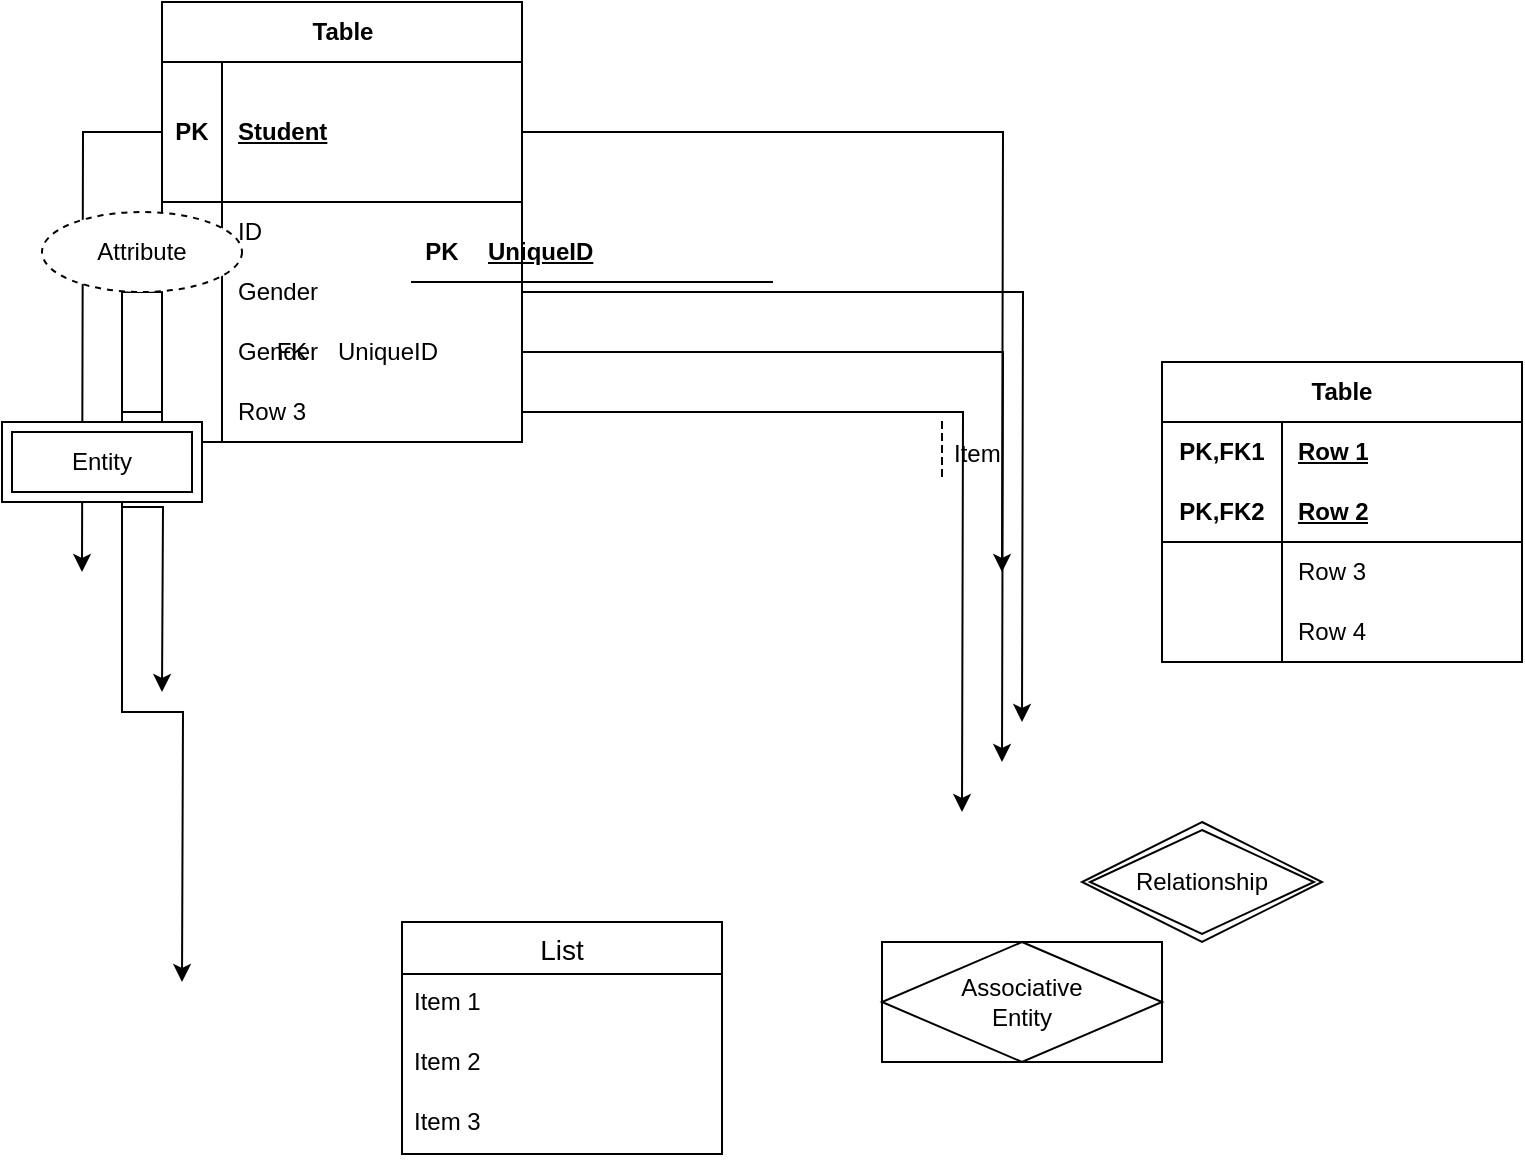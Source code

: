 <mxfile version="20.8.16" type="device"><diagram name="Page-1" id="amum8rxJN-7Pwc4Vkyfy"><mxGraphModel dx="1418" dy="820" grid="1" gridSize="10" guides="1" tooltips="1" connect="1" arrows="1" fold="1" page="1" pageScale="1" pageWidth="850" pageHeight="1100" math="0" shadow="0"><root><mxCell id="0"/><mxCell id="1" parent="0"/><mxCell id="1N843WpxDzZZ4up4GL71-1" value="Table" style="shape=table;startSize=30;container=1;collapsible=1;childLayout=tableLayout;fixedRows=1;rowLines=0;fontStyle=1;align=center;resizeLast=1;html=1;" parent="1" vertex="1"><mxGeometry x="120" y="20" width="180" height="220" as="geometry"><mxRectangle x="220" y="260" width="70" height="30" as="alternateBounds"/></mxGeometry></mxCell><mxCell id="1N843WpxDzZZ4up4GL71-2" value="" style="shape=tableRow;horizontal=0;startSize=0;swimlaneHead=0;swimlaneBody=0;fillColor=none;collapsible=0;dropTarget=0;points=[[0,0.5],[1,0.5]];portConstraint=eastwest;top=0;left=0;right=0;bottom=1;" parent="1N843WpxDzZZ4up4GL71-1" vertex="1"><mxGeometry y="30" width="180" height="70" as="geometry"/></mxCell><mxCell id="1N843WpxDzZZ4up4GL71-3" value="PK" style="shape=partialRectangle;connectable=0;fillColor=none;top=0;left=0;bottom=0;right=0;fontStyle=1;overflow=hidden;whiteSpace=wrap;html=1;" parent="1N843WpxDzZZ4up4GL71-2" vertex="1"><mxGeometry width="30" height="70" as="geometry"><mxRectangle width="30" height="70" as="alternateBounds"/></mxGeometry></mxCell><mxCell id="1N843WpxDzZZ4up4GL71-4" value="Student" style="shape=partialRectangle;connectable=0;fillColor=none;top=0;left=0;bottom=0;right=0;align=left;spacingLeft=6;fontStyle=5;overflow=hidden;whiteSpace=wrap;html=1;" parent="1N843WpxDzZZ4up4GL71-2" vertex="1"><mxGeometry x="30" width="150" height="70" as="geometry"><mxRectangle width="150" height="70" as="alternateBounds"/></mxGeometry></mxCell><mxCell id="1N843WpxDzZZ4up4GL71-5" value="" style="shape=tableRow;horizontal=0;startSize=0;swimlaneHead=0;swimlaneBody=0;fillColor=none;collapsible=0;dropTarget=0;points=[[0,0.5],[1,0.5]];portConstraint=eastwest;top=0;left=0;right=0;bottom=0;" parent="1N843WpxDzZZ4up4GL71-1" vertex="1"><mxGeometry y="100" width="180" height="30" as="geometry"/></mxCell><mxCell id="1N843WpxDzZZ4up4GL71-6" value="" style="shape=partialRectangle;connectable=0;fillColor=none;top=0;left=0;bottom=0;right=0;editable=1;overflow=hidden;whiteSpace=wrap;html=1;" parent="1N843WpxDzZZ4up4GL71-5" vertex="1"><mxGeometry width="30" height="30" as="geometry"><mxRectangle width="30" height="30" as="alternateBounds"/></mxGeometry></mxCell><mxCell id="1N843WpxDzZZ4up4GL71-7" value="ID" style="shape=partialRectangle;connectable=0;fillColor=none;top=0;left=0;bottom=0;right=0;align=left;spacingLeft=6;overflow=hidden;whiteSpace=wrap;html=1;" parent="1N843WpxDzZZ4up4GL71-5" vertex="1"><mxGeometry x="30" width="150" height="30" as="geometry"><mxRectangle width="150" height="30" as="alternateBounds"/></mxGeometry></mxCell><mxCell id="1N843WpxDzZZ4up4GL71-8" value="" style="shape=tableRow;horizontal=0;startSize=0;swimlaneHead=0;swimlaneBody=0;fillColor=none;collapsible=0;dropTarget=0;points=[[0,0.5],[1,0.5]];portConstraint=eastwest;top=0;left=0;right=0;bottom=0;" parent="1N843WpxDzZZ4up4GL71-1" vertex="1"><mxGeometry y="130" width="180" height="30" as="geometry"/></mxCell><mxCell id="1N843WpxDzZZ4up4GL71-9" value="" style="shape=partialRectangle;connectable=0;fillColor=none;top=0;left=0;bottom=0;right=0;editable=1;overflow=hidden;whiteSpace=wrap;html=1;" parent="1N843WpxDzZZ4up4GL71-8" vertex="1"><mxGeometry width="30" height="30" as="geometry"><mxRectangle width="30" height="30" as="alternateBounds"/></mxGeometry></mxCell><mxCell id="1N843WpxDzZZ4up4GL71-10" value="Gender" style="shape=partialRectangle;connectable=0;fillColor=none;top=0;left=0;bottom=0;right=0;align=left;spacingLeft=6;overflow=hidden;whiteSpace=wrap;html=1;" parent="1N843WpxDzZZ4up4GL71-8" vertex="1"><mxGeometry x="30" width="150" height="30" as="geometry"><mxRectangle width="150" height="30" as="alternateBounds"/></mxGeometry></mxCell><mxCell id="1N843WpxDzZZ4up4GL71-15" value="" style="shape=tableRow;horizontal=0;startSize=0;swimlaneHead=0;swimlaneBody=0;fillColor=none;collapsible=0;dropTarget=0;points=[[0,0.5],[1,0.5]];portConstraint=eastwest;top=0;left=0;right=0;bottom=0;" parent="1N843WpxDzZZ4up4GL71-1" vertex="1"><mxGeometry y="160" width="180" height="30" as="geometry"/></mxCell><mxCell id="1N843WpxDzZZ4up4GL71-16" value="" style="shape=partialRectangle;connectable=0;fillColor=none;top=0;left=0;bottom=0;right=0;editable=1;overflow=hidden;whiteSpace=wrap;html=1;" parent="1N843WpxDzZZ4up4GL71-15" vertex="1"><mxGeometry width="30" height="30" as="geometry"><mxRectangle width="30" height="30" as="alternateBounds"/></mxGeometry></mxCell><mxCell id="1N843WpxDzZZ4up4GL71-17" value="Gender" style="shape=partialRectangle;connectable=0;fillColor=none;top=0;left=0;bottom=0;right=0;align=left;spacingLeft=6;overflow=hidden;whiteSpace=wrap;html=1;" parent="1N843WpxDzZZ4up4GL71-15" vertex="1"><mxGeometry x="30" width="150" height="30" as="geometry"><mxRectangle width="150" height="30" as="alternateBounds"/></mxGeometry></mxCell><mxCell id="1N843WpxDzZZ4up4GL71-11" value="" style="shape=tableRow;horizontal=0;startSize=0;swimlaneHead=0;swimlaneBody=0;fillColor=none;collapsible=0;dropTarget=0;points=[[0,0.5],[1,0.5]];portConstraint=eastwest;top=0;left=0;right=0;bottom=0;" parent="1N843WpxDzZZ4up4GL71-1" vertex="1"><mxGeometry y="190" width="180" height="30" as="geometry"/></mxCell><mxCell id="1N843WpxDzZZ4up4GL71-12" value="" style="shape=partialRectangle;connectable=0;fillColor=none;top=0;left=0;bottom=0;right=0;editable=1;overflow=hidden;whiteSpace=wrap;html=1;" parent="1N843WpxDzZZ4up4GL71-11" vertex="1"><mxGeometry width="30" height="30" as="geometry"><mxRectangle width="30" height="30" as="alternateBounds"/></mxGeometry></mxCell><mxCell id="1N843WpxDzZZ4up4GL71-13" value="Row 3" style="shape=partialRectangle;connectable=0;fillColor=none;top=0;left=0;bottom=0;right=0;align=left;spacingLeft=6;overflow=hidden;whiteSpace=wrap;html=1;" parent="1N843WpxDzZZ4up4GL71-11" vertex="1"><mxGeometry x="30" width="150" height="30" as="geometry"><mxRectangle width="150" height="30" as="alternateBounds"/></mxGeometry></mxCell><mxCell id="1N843WpxDzZZ4up4GL71-21" style="edgeStyle=orthogonalEdgeStyle;rounded=0;orthogonalLoop=1;jettySize=auto;html=1;" parent="1" source="1N843WpxDzZZ4up4GL71-2" edge="1"><mxGeometry relative="1" as="geometry"><mxPoint x="80" y="305.0" as="targetPoint"/></mxGeometry></mxCell><mxCell id="1N843WpxDzZZ4up4GL71-22" style="edgeStyle=orthogonalEdgeStyle;rounded=0;orthogonalLoop=1;jettySize=auto;html=1;" parent="1" source="1N843WpxDzZZ4up4GL71-2" edge="1"><mxGeometry relative="1" as="geometry"><mxPoint x="540.0" y="305.0" as="targetPoint"/></mxGeometry></mxCell><mxCell id="1N843WpxDzZZ4up4GL71-24" style="edgeStyle=orthogonalEdgeStyle;rounded=0;orthogonalLoop=1;jettySize=auto;html=1;" parent="1" source="1N843WpxDzZZ4up4GL71-8" edge="1"><mxGeometry relative="1" as="geometry"><mxPoint x="120" y="365.0" as="targetPoint"/></mxGeometry></mxCell><mxCell id="1N843WpxDzZZ4up4GL71-25" style="edgeStyle=orthogonalEdgeStyle;rounded=0;orthogonalLoop=1;jettySize=auto;html=1;" parent="1" source="1N843WpxDzZZ4up4GL71-8" edge="1"><mxGeometry relative="1" as="geometry"><mxPoint x="550.0" y="380.0" as="targetPoint"/></mxGeometry></mxCell><mxCell id="1N843WpxDzZZ4up4GL71-26" style="edgeStyle=orthogonalEdgeStyle;rounded=0;orthogonalLoop=1;jettySize=auto;html=1;" parent="1" source="1N843WpxDzZZ4up4GL71-15" edge="1"><mxGeometry relative="1" as="geometry"><mxPoint x="540.0" y="400.0" as="targetPoint"/></mxGeometry></mxCell><mxCell id="1N843WpxDzZZ4up4GL71-27" style="edgeStyle=orthogonalEdgeStyle;rounded=0;orthogonalLoop=1;jettySize=auto;html=1;" parent="1" source="1N843WpxDzZZ4up4GL71-11" edge="1"><mxGeometry relative="1" as="geometry"><mxPoint x="520.0" y="425.0" as="targetPoint"/></mxGeometry></mxCell><mxCell id="1N843WpxDzZZ4up4GL71-28" style="edgeStyle=orthogonalEdgeStyle;rounded=0;orthogonalLoop=1;jettySize=auto;html=1;" parent="1" source="1N843WpxDzZZ4up4GL71-11" edge="1"><mxGeometry relative="1" as="geometry"><mxPoint x="130" y="510" as="targetPoint"/></mxGeometry></mxCell><mxCell id="1N843WpxDzZZ4up4GL71-29" value="Table" style="shape=table;startSize=30;container=1;collapsible=1;childLayout=tableLayout;fixedRows=1;rowLines=0;fontStyle=1;align=center;resizeLast=1;html=1;whiteSpace=wrap;" parent="1" vertex="1"><mxGeometry x="620" y="200" width="180" height="150" as="geometry"/></mxCell><mxCell id="1N843WpxDzZZ4up4GL71-30" value="" style="shape=tableRow;horizontal=0;startSize=0;swimlaneHead=0;swimlaneBody=0;fillColor=none;collapsible=0;dropTarget=0;points=[[0,0.5],[1,0.5]];portConstraint=eastwest;top=0;left=0;right=0;bottom=0;html=1;" parent="1N843WpxDzZZ4up4GL71-29" vertex="1"><mxGeometry y="30" width="180" height="30" as="geometry"/></mxCell><mxCell id="1N843WpxDzZZ4up4GL71-31" value="PK,FK1" style="shape=partialRectangle;connectable=0;fillColor=none;top=0;left=0;bottom=0;right=0;fontStyle=1;overflow=hidden;html=1;whiteSpace=wrap;" parent="1N843WpxDzZZ4up4GL71-30" vertex="1"><mxGeometry width="60" height="30" as="geometry"><mxRectangle width="60" height="30" as="alternateBounds"/></mxGeometry></mxCell><mxCell id="1N843WpxDzZZ4up4GL71-32" value="Row 1" style="shape=partialRectangle;connectable=0;fillColor=none;top=0;left=0;bottom=0;right=0;align=left;spacingLeft=6;fontStyle=5;overflow=hidden;html=1;whiteSpace=wrap;" parent="1N843WpxDzZZ4up4GL71-30" vertex="1"><mxGeometry x="60" width="120" height="30" as="geometry"><mxRectangle width="120" height="30" as="alternateBounds"/></mxGeometry></mxCell><mxCell id="1N843WpxDzZZ4up4GL71-33" value="" style="shape=tableRow;horizontal=0;startSize=0;swimlaneHead=0;swimlaneBody=0;fillColor=none;collapsible=0;dropTarget=0;points=[[0,0.5],[1,0.5]];portConstraint=eastwest;top=0;left=0;right=0;bottom=1;html=1;" parent="1N843WpxDzZZ4up4GL71-29" vertex="1"><mxGeometry y="60" width="180" height="30" as="geometry"/></mxCell><mxCell id="1N843WpxDzZZ4up4GL71-34" value="PK,FK2" style="shape=partialRectangle;connectable=0;fillColor=none;top=0;left=0;bottom=0;right=0;fontStyle=1;overflow=hidden;html=1;whiteSpace=wrap;" parent="1N843WpxDzZZ4up4GL71-33" vertex="1"><mxGeometry width="60" height="30" as="geometry"><mxRectangle width="60" height="30" as="alternateBounds"/></mxGeometry></mxCell><mxCell id="1N843WpxDzZZ4up4GL71-35" value="Row 2" style="shape=partialRectangle;connectable=0;fillColor=none;top=0;left=0;bottom=0;right=0;align=left;spacingLeft=6;fontStyle=5;overflow=hidden;html=1;whiteSpace=wrap;" parent="1N843WpxDzZZ4up4GL71-33" vertex="1"><mxGeometry x="60" width="120" height="30" as="geometry"><mxRectangle width="120" height="30" as="alternateBounds"/></mxGeometry></mxCell><mxCell id="1N843WpxDzZZ4up4GL71-36" value="" style="shape=tableRow;horizontal=0;startSize=0;swimlaneHead=0;swimlaneBody=0;fillColor=none;collapsible=0;dropTarget=0;points=[[0,0.5],[1,0.5]];portConstraint=eastwest;top=0;left=0;right=0;bottom=0;html=1;" parent="1N843WpxDzZZ4up4GL71-29" vertex="1"><mxGeometry y="90" width="180" height="30" as="geometry"/></mxCell><mxCell id="1N843WpxDzZZ4up4GL71-37" value="" style="shape=partialRectangle;connectable=0;fillColor=none;top=0;left=0;bottom=0;right=0;editable=1;overflow=hidden;html=1;whiteSpace=wrap;" parent="1N843WpxDzZZ4up4GL71-36" vertex="1"><mxGeometry width="60" height="30" as="geometry"><mxRectangle width="60" height="30" as="alternateBounds"/></mxGeometry></mxCell><mxCell id="1N843WpxDzZZ4up4GL71-38" value="Row 3" style="shape=partialRectangle;connectable=0;fillColor=none;top=0;left=0;bottom=0;right=0;align=left;spacingLeft=6;overflow=hidden;html=1;whiteSpace=wrap;" parent="1N843WpxDzZZ4up4GL71-36" vertex="1"><mxGeometry x="60" width="120" height="30" as="geometry"><mxRectangle width="120" height="30" as="alternateBounds"/></mxGeometry></mxCell><mxCell id="1N843WpxDzZZ4up4GL71-39" value="" style="shape=tableRow;horizontal=0;startSize=0;swimlaneHead=0;swimlaneBody=0;fillColor=none;collapsible=0;dropTarget=0;points=[[0,0.5],[1,0.5]];portConstraint=eastwest;top=0;left=0;right=0;bottom=0;html=1;" parent="1N843WpxDzZZ4up4GL71-29" vertex="1"><mxGeometry y="120" width="180" height="30" as="geometry"/></mxCell><mxCell id="1N843WpxDzZZ4up4GL71-40" value="" style="shape=partialRectangle;connectable=0;fillColor=none;top=0;left=0;bottom=0;right=0;editable=1;overflow=hidden;html=1;whiteSpace=wrap;" parent="1N843WpxDzZZ4up4GL71-39" vertex="1"><mxGeometry width="60" height="30" as="geometry"><mxRectangle width="60" height="30" as="alternateBounds"/></mxGeometry></mxCell><mxCell id="1N843WpxDzZZ4up4GL71-41" value="Row 4" style="shape=partialRectangle;connectable=0;fillColor=none;top=0;left=0;bottom=0;right=0;align=left;spacingLeft=6;overflow=hidden;html=1;whiteSpace=wrap;" parent="1N843WpxDzZZ4up4GL71-39" vertex="1"><mxGeometry x="60" width="120" height="30" as="geometry"><mxRectangle width="120" height="30" as="alternateBounds"/></mxGeometry></mxCell><mxCell id="1N843WpxDzZZ4up4GL71-42" value="Relationship" style="shape=rhombus;double=1;perimeter=rhombusPerimeter;whiteSpace=wrap;html=1;align=center;" parent="1" vertex="1"><mxGeometry x="580" y="430" width="120" height="60" as="geometry"/></mxCell><mxCell id="1N843WpxDzZZ4up4GL71-43" value="Associative&#10;Entity" style="shape=associativeEntity;whiteSpace=wrap;html=1;align=center;" parent="1" vertex="1"><mxGeometry x="480" y="490" width="140" height="60" as="geometry"/></mxCell><mxCell id="1N843WpxDzZZ4up4GL71-44" value="Item" style="shape=partialRectangle;fillColor=none;align=left;verticalAlign=middle;strokeColor=none;spacingLeft=34;rotatable=0;points=[[0,0.5],[1,0.5]];portConstraint=eastwest;dropTarget=0;" parent="1" vertex="1"><mxGeometry x="480" y="230" width="90" height="30" as="geometry"/></mxCell><mxCell id="1N843WpxDzZZ4up4GL71-45" value="" style="shape=partialRectangle;top=0;left=0;bottom=0;fillColor=none;stokeWidth=1;dashed=1;align=left;verticalAlign=middle;spacingLeft=4;spacingRight=4;overflow=hidden;rotatable=0;points=[];portConstraint=eastwest;part=1;" parent="1N843WpxDzZZ4up4GL71-44" vertex="1" connectable="0"><mxGeometry width="30" height="30" as="geometry"/></mxCell><mxCell id="1N843WpxDzZZ4up4GL71-46" value="" style="line;strokeWidth=1;rotatable=0;dashed=0;labelPosition=right;align=left;verticalAlign=middle;spacingTop=0;spacingLeft=6;points=[];portConstraint=eastwest;" parent="1" vertex="1"><mxGeometry x="430" y="190" width="60" height="10" as="geometry"/></mxCell><mxCell id="1N843WpxDzZZ4up4GL71-47" value="" style="shape=table;startSize=0;container=1;collapsible=1;childLayout=tableLayout;fixedRows=1;rowLines=0;fontStyle=0;align=center;resizeLast=1;strokeColor=none;fillColor=none;collapsible=0;" parent="1" vertex="1"><mxGeometry x="245" y="130" width="180" height="30" as="geometry"/></mxCell><mxCell id="1N843WpxDzZZ4up4GL71-48" value="" style="shape=tableRow;horizontal=0;startSize=0;swimlaneHead=0;swimlaneBody=0;fillColor=none;collapsible=0;dropTarget=0;points=[[0,0.5],[1,0.5]];portConstraint=eastwest;top=0;left=0;right=0;bottom=1;" parent="1N843WpxDzZZ4up4GL71-47" vertex="1"><mxGeometry width="180" height="30" as="geometry"/></mxCell><mxCell id="1N843WpxDzZZ4up4GL71-49" value="PK" style="shape=partialRectangle;connectable=0;fillColor=none;top=0;left=0;bottom=0;right=0;fontStyle=1;overflow=hidden;whiteSpace=wrap;html=1;" parent="1N843WpxDzZZ4up4GL71-48" vertex="1"><mxGeometry width="30" height="30" as="geometry"><mxRectangle width="30" height="30" as="alternateBounds"/></mxGeometry></mxCell><mxCell id="1N843WpxDzZZ4up4GL71-50" value="UniqueID" style="shape=partialRectangle;connectable=0;fillColor=none;top=0;left=0;bottom=0;right=0;align=left;spacingLeft=6;fontStyle=5;overflow=hidden;whiteSpace=wrap;html=1;" parent="1N843WpxDzZZ4up4GL71-48" vertex="1"><mxGeometry x="30" width="150" height="30" as="geometry"><mxRectangle width="150" height="30" as="alternateBounds"/></mxGeometry></mxCell><mxCell id="1N843WpxDzZZ4up4GL71-51" value="List" style="swimlane;fontStyle=0;childLayout=stackLayout;horizontal=1;startSize=26;horizontalStack=0;resizeParent=1;resizeParentMax=0;resizeLast=0;collapsible=1;marginBottom=0;align=center;fontSize=14;" parent="1" vertex="1"><mxGeometry x="240" y="480" width="160" height="116" as="geometry"/></mxCell><mxCell id="1N843WpxDzZZ4up4GL71-52" value="Item 1" style="text;strokeColor=none;fillColor=none;spacingLeft=4;spacingRight=4;overflow=hidden;rotatable=0;points=[[0,0.5],[1,0.5]];portConstraint=eastwest;fontSize=12;whiteSpace=wrap;html=1;" parent="1N843WpxDzZZ4up4GL71-51" vertex="1"><mxGeometry y="26" width="160" height="30" as="geometry"/></mxCell><mxCell id="1N843WpxDzZZ4up4GL71-53" value="Item 2" style="text;strokeColor=none;fillColor=none;spacingLeft=4;spacingRight=4;overflow=hidden;rotatable=0;points=[[0,0.5],[1,0.5]];portConstraint=eastwest;fontSize=12;whiteSpace=wrap;html=1;" parent="1N843WpxDzZZ4up4GL71-51" vertex="1"><mxGeometry y="56" width="160" height="30" as="geometry"/></mxCell><mxCell id="1N843WpxDzZZ4up4GL71-54" value="Item 3" style="text;strokeColor=none;fillColor=none;spacingLeft=4;spacingRight=4;overflow=hidden;rotatable=0;points=[[0,0.5],[1,0.5]];portConstraint=eastwest;fontSize=12;whiteSpace=wrap;html=1;" parent="1N843WpxDzZZ4up4GL71-51" vertex="1"><mxGeometry y="86" width="160" height="30" as="geometry"/></mxCell><mxCell id="1N843WpxDzZZ4up4GL71-55" value="" style="shape=table;startSize=0;container=1;collapsible=1;childLayout=tableLayout;fixedRows=1;rowLines=0;fontStyle=0;align=center;resizeLast=1;strokeColor=none;fillColor=none;collapsible=0;" parent="1" vertex="1"><mxGeometry x="170" y="180" width="180" height="30" as="geometry"/></mxCell><mxCell id="1N843WpxDzZZ4up4GL71-56" value="" style="shape=tableRow;horizontal=0;startSize=0;swimlaneHead=0;swimlaneBody=0;fillColor=none;collapsible=0;dropTarget=0;points=[[0,0.5],[1,0.5]];portConstraint=eastwest;top=0;left=0;right=0;bottom=0;" parent="1N843WpxDzZZ4up4GL71-55" vertex="1"><mxGeometry width="180" height="30" as="geometry"/></mxCell><mxCell id="1N843WpxDzZZ4up4GL71-57" value="FK" style="shape=partialRectangle;connectable=0;fillColor=none;top=0;left=0;bottom=0;right=0;fontStyle=0;overflow=hidden;whiteSpace=wrap;html=1;" parent="1N843WpxDzZZ4up4GL71-56" vertex="1"><mxGeometry width="30" height="30" as="geometry"><mxRectangle width="30" height="30" as="alternateBounds"/></mxGeometry></mxCell><mxCell id="1N843WpxDzZZ4up4GL71-58" value="UniqueID" style="shape=partialRectangle;connectable=0;fillColor=none;top=0;left=0;bottom=0;right=0;align=left;spacingLeft=6;fontStyle=0;overflow=hidden;whiteSpace=wrap;html=1;" parent="1N843WpxDzZZ4up4GL71-56" vertex="1"><mxGeometry x="30" width="150" height="30" as="geometry"><mxRectangle width="150" height="30" as="alternateBounds"/></mxGeometry></mxCell><mxCell id="1N843WpxDzZZ4up4GL71-59" value="Entity" style="shape=ext;margin=3;double=1;whiteSpace=wrap;html=1;align=center;" parent="1" vertex="1"><mxGeometry x="40" y="230" width="100" height="40" as="geometry"/></mxCell><mxCell id="1N843WpxDzZZ4up4GL71-60" value="Attribute" style="ellipse;whiteSpace=wrap;html=1;align=center;dashed=1;" parent="1" vertex="1"><mxGeometry x="60" y="125" width="100" height="40" as="geometry"/></mxCell></root></mxGraphModel></diagram></mxfile>
